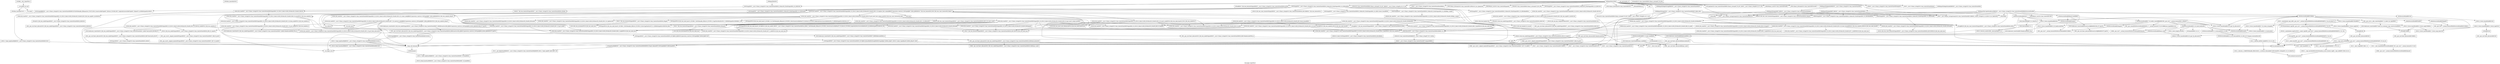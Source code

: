 digraph "Call graph: InputFile.ll" {
	label="Call graph: InputFile.ll";

	Node0x562ec3ff12f0 [shape=record,label="{__cxx_global_var_init}"];
	Node0x562ec3ff12f0 -> Node0x562ec4055f60;
	Node0x562ec3ff12f0 -> Node0x562ec402ab30;
	Node0x562ec4055f60 [shape=record,label="{_ZNSt8ios_base4InitC1Ev}"];
	Node0x562ec4022590 [shape=record,label="{_ZNSt8ios_base4InitD1Ev}"];
	Node0x562ec402ab30 [shape=record,label="{__cxa_atexit}"];
	Node0x562ec3ff2560 [shape=record,label="{_ZN9InputFileC2EPKc}"];
	Node0x562ec3ff2560 -> Node0x562ec3fa2110;
	Node0x562ec3ff2560 -> Node0x562ec3fa3240;
	Node0x562ec3ff2560 -> Node0x562ec3fa18b0;
	Node0x562ec3ff2560 -> Node0x562ec3fa1c60;
	Node0x562ec3ff2560 -> Node0x562ec3fb0fa0;
	Node0x562ec3ff2560 -> Node0x562ec3fb0ca0;
	Node0x562ec3ff2560 -> Node0x562ec3fa4560;
	Node0x562ec3ff2560 -> Node0x562ec3fa1840;
	Node0x562ec3ff2560 -> Node0x562ec3fa2f30;
	Node0x562ec3ff2560 -> Node0x562ec3fa2fa0;
	Node0x562ec3ff2560 -> Node0x562ec3fa1e70;
	Node0x562ec3ff2560 -> Node0x562ec407f8d0;
	Node0x562ec3ff2560 -> Node0x562ec3fab1b0;
	Node0x562ec3ff2560 -> Node0x562ec3fa1df0;
	Node0x562ec3ff2560 -> Node0x562ec3fa1640;
	Node0x562ec3ff2560 -> Node0x562ec407fb70;
	Node0x562ec3ff2560 -> Node0x562ec40346a0;
	Node0x562ec3ff2560 -> Node0x562ec3feedb0;
	Node0x562ec3ff2560 -> Node0x562ec3fb9de0;
	Node0x562ec3ff2560 -> Node0x562ec3fa3440;
	Node0x562ec3ff2560 -> Node0x562ec3fa3ec0;
	Node0x562ec3ff2560 -> Node0x562ec3fb0700;
	Node0x562ec3ff2560 -> Node0x562ec3fa3730;
	Node0x562ec3ff2560 -> Node0x562ec3f612d0;
	Node0x562ec3fa2110 [shape=record,label="{_ZNSt3mapINSt7__cxx1112basic_stringIcSt11char_traitsIcESaIcEEES5_St4lessIS5_ESaISt4pairIKS5_S5_EEEC2Ev}"];
	Node0x562ec3fa2110 -> Node0x562ec3fb48c0;
	Node0x562ec3fa3240 [shape=record,label="{_ZNSt14basic_ifstreamIcSt11char_traitsIcEEC1EPKcSt13_Ios_Openmode}"];
	Node0x562ec3fb48c0 [shape=record,label="{_ZNSt8_Rb_treeINSt7__cxx1112basic_stringIcSt11char_traitsIcESaIcEEESt4pairIKS5_S5_ESt10_Select1stIS8_ESt4lessIS5_ESaIS8_EEC2Ev}"];
	Node0x562ec3fb48c0 -> Node0x562ec4004da0;
	Node0x562ec3fb5960 [shape=record,label="{__gxx_personality_v0}"];
	Node0x562ec3fa18b0 [shape=record,label="{_ZNKSt9basic_iosIcSt11char_traitsIcEE4goodEv}"];
	Node0x562ec3fa1c60 [shape=record,label="{_ZStlsISt11char_traitsIcEERSt13basic_ostreamIcT_ES5_PKc}"];
	Node0x562ec3fa4560 [shape=record,label="{_ZNSolsEPFRSoS_E}"];
	Node0x562ec3fb7480 [shape=record,label="{_ZSt4endlIcSt11char_traitsIcEERSt13basic_ostreamIT_T0_ES6_}"];
	Node0x562ec3fa1840 [shape=record,label="{exit}"];
	Node0x562ec3fa2f30 [shape=record,label="{_ZNSt7__cxx1112basic_stringIcSt11char_traitsIcESaIcEEC1Ev}"];
	Node0x562ec3fa2fa0 [shape=record,label="{_ZSt7getlineIcSt11char_traitsIcESaIcEERSt13basic_istreamIT_T0_ES7_RNSt7__cxx1112basic_stringIS4_S5_T1_EE}"];
	Node0x562ec3fa1e70 [shape=record,label="{_ZNKSt9basic_iosIcSt11char_traitsIcEE3eofEv}"];
	Node0x562ec407f8d0 [shape=record,label="{_ZNSt7__cxx1119basic_istringstreamIcSt11char_traitsIcESaIcEEC1ERKNS_12basic_stringIcS2_S3_EESt13_Ios_Openmode}"];
	Node0x562ec3fa1df0 [shape=record,label="{_ZStrsIcSt11char_traitsIcESaIcEERSt13basic_istreamIT_T0_ES7_RNSt7__cxx1112basic_stringIS4_S5_T1_EE}"];
	Node0x562ec3fa1640 [shape=record,label="{_ZNKSt7__cxx1112basic_stringIcSt11char_traitsIcESaIcEE5emptyEv}"];
	Node0x562ec407fb70 [shape=record,label="{_ZNSt7__cxx1112basic_stringIcSt11char_traitsIcESaIcEEixEm}"];
	Node0x562ec3fb9de0 [shape=record,label="{_ZStneRKSt17_Rb_tree_iteratorISt4pairIKNSt7__cxx1112basic_stringIcSt11char_traitsIcESaIcEEES6_EESB_}"];
	Node0x562ec40346a0 [shape=record,label="{_ZNSt3mapINSt7__cxx1112basic_stringIcSt11char_traitsIcESaIcEEES5_St4lessIS5_ESaISt4pairIKS5_S5_EEE4findERS9_}"];
	Node0x562ec40346a0 -> Node0x562ec3fbc170;
	Node0x562ec3feedb0 [shape=record,label="{_ZNSt3mapINSt7__cxx1112basic_stringIcSt11char_traitsIcESaIcEEES5_St4lessIS5_ESaISt4pairIKS5_S5_EEE3endEv}"];
	Node0x562ec3feedb0 -> Node0x562ec3fbcc90;
	Node0x562ec3fbc170 [shape=record,label="{_ZNSt8_Rb_treeINSt7__cxx1112basic_stringIcSt11char_traitsIcESaIcEEESt4pairIKS5_S5_ESt10_Select1stIS8_ESt4lessIS5_ESaIS8_EE4findERS7_}"];
	Node0x562ec3fbc170 -> Node0x562ec3fe0cb0;
	Node0x562ec3fbc170 -> Node0x562ec4091340;
	Node0x562ec3fbc170 -> Node0x562ec40913c0;
	Node0x562ec3fbc170 -> Node0x562ec3fbcc90;
	Node0x562ec3fbc170 -> Node0x562ec3fbffb0;
	Node0x562ec3fbc170 -> Node0x562ec3fed3e0;
	Node0x562ec3fbc170 -> Node0x562ec3fc18e0;
	Node0x562ec3fbc170 -> Node0x562ec3fd6b50;
	Node0x562ec3fa3ec0 [shape=record,label="{_ZStlsIcSt11char_traitsIcESaIcEERSt13basic_ostreamIT_T0_ES7_RKNSt7__cxx1112basic_stringIS4_S5_T1_EE}"];
	Node0x562ec3fbcc90 [shape=record,label="{_ZNSt8_Rb_treeINSt7__cxx1112basic_stringIcSt11char_traitsIcESaIcEEESt4pairIKS5_S5_ESt10_Select1stIS8_ESt4lessIS5_ESaIS8_EE3endEv}"];
	Node0x562ec3fbcc90 -> Node0x562ec3fee640;
	Node0x562ec3f612d0 [shape=record,label="{_ZNSt3mapINSt7__cxx1112basic_stringIcSt11char_traitsIcESaIcEEES5_St4lessIS5_ESaISt4pairIKS5_S5_EEEixERS9_}"];
	Node0x562ec3f612d0 -> Node0x562ec3fbd670;
	Node0x562ec3f612d0 -> Node0x562ec3feedb0;
	Node0x562ec3f612d0 -> Node0x562ec3fbffb0;
	Node0x562ec3f612d0 -> Node0x562ec3fc0430;
	Node0x562ec3f612d0 -> Node0x562ec3fc11c0;
	Node0x562ec3f612d0 -> Node0x562ec3fc18e0;
	Node0x562ec3f612d0 -> Node0x562ec3fc1960;
	Node0x562ec3f612d0 -> Node0x562ec3fc1d60;
	Node0x562ec3f612d0 -> Node0x562ec3fb97b0;
	Node0x562ec3f612d0 -> Node0x562ec3fd6b50;
	Node0x562ec4018700 [shape=record,label="{_ZNKSt3mapINSt7__cxx1112basic_stringIcSt11char_traitsIcESaIcEEES5_St4lessIS5_ESaISt4pairIKS5_S5_EEE4findERS9_}"];
	Node0x562ec4018700 -> Node0x562ec40905e0;
	Node0x562ec3fa3730 [shape=record,label="{_ZNSt7__cxx1112basic_stringIcSt11char_traitsIcESaIcEEaSERKS4_}"];
	Node0x562ec3fc1960 [shape=record,label="{_ZNSt23_Rb_tree_const_iteratorISt4pairIKNSt7__cxx1112basic_stringIcSt11char_traitsIcESaIcEEES6_EEC2ERKSt17_Rb_tree_iteratorIS8_E}"];
	Node0x562ec3fa3440 [shape=record,label="{_ZNSt7__cxx1112basic_stringIcSt11char_traitsIcESaIcEED1Ev}"];
	Node0x562ec3fb0700 [shape=record,label="{_ZNSt7__cxx1119basic_istringstreamIcSt11char_traitsIcESaIcEED1Ev}"];
	Node0x562ec3fab1b0 [shape=record,label="{_ZNSt14basic_ifstreamIcSt11char_traitsIcEE5closeEv}"];
	Node0x562ec3fb0ca0 [shape=record,label="{_ZNSt14basic_ifstreamIcSt11char_traitsIcEED1Ev}"];
	Node0x562ec3fb0fa0 [shape=record,label="{_ZNSt3mapINSt7__cxx1112basic_stringIcSt11char_traitsIcESaIcEEES5_St4lessIS5_ESaISt4pairIKS5_S5_EEED2Ev}"];
	Node0x562ec3fb0fa0 -> Node0x562ec3fc5740;
	Node0x562ec3fdc9b0 [shape=record,label="{_ZN9InputFileD2Ev}"];
	Node0x562ec3fdc9b0 -> Node0x562ec3fb0fa0;
	Node0x562ec3fc5740 [shape=record,label="{_ZNSt8_Rb_treeINSt7__cxx1112basic_stringIcSt11char_traitsIcESaIcEEESt4pairIKS5_S5_ESt10_Select1stIS8_ESt4lessIS5_ESaIS8_EED2Ev}"];
	Node0x562ec3fc5740 -> Node0x562ec3fe0cb0;
	Node0x562ec3fc5740 -> Node0x562ec3fe3220;
	Node0x562ec3fc5740 -> Node0x562ec3fe4460;
	Node0x562ec3fc5740 -> Node0x562ec3fd8df0;
	Node0x562ec3fc68d0 [shape=record,label="{_ZNK9InputFile6getIntERKNSt7__cxx1112basic_stringIcSt11char_traitsIcESaIcEEEi}"];
	Node0x562ec3fc68d0 -> Node0x562ec40120a0;
	Node0x562ec40120a0 [shape=record,label="{_ZNK9InputFile3getIiEET_RKNSt7__cxx1112basic_stringIcSt11char_traitsIcESaIcEEERKS1_}"];
	Node0x562ec40120a0 -> Node0x562ec4018700;
	Node0x562ec40120a0 -> Node0x562ec40158b0;
	Node0x562ec40120a0 -> Node0x562ec3fc8800;
	Node0x562ec40120a0 -> Node0x562ec3fb7a70;
	Node0x562ec40120a0 -> Node0x562ec407f8d0;
	Node0x562ec40120a0 -> Node0x562ec3fc8c40;
	Node0x562ec40120a0 -> Node0x562ec3fb0700;
	Node0x562ec3fc9810 [shape=record,label="{_ZNK9InputFile9getDoubleERKNSt7__cxx1112basic_stringIcSt11char_traitsIcESaIcEEEd}"];
	Node0x562ec3fc9810 -> Node0x562ec3fc9f60;
	Node0x562ec3fc9f60 [shape=record,label="{_ZNK9InputFile3getIdEET_RKNSt7__cxx1112basic_stringIcSt11char_traitsIcESaIcEEERKS1_}"];
	Node0x562ec3fc9f60 -> Node0x562ec4018700;
	Node0x562ec3fc9f60 -> Node0x562ec40158b0;
	Node0x562ec3fc9f60 -> Node0x562ec3fc8800;
	Node0x562ec3fc9f60 -> Node0x562ec3fb7a70;
	Node0x562ec3fc9f60 -> Node0x562ec407f8d0;
	Node0x562ec3fc9f60 -> Node0x562ec3fcb990;
	Node0x562ec3fc9f60 -> Node0x562ec3fb0700;
	Node0x562ec3fcc210 [shape=record,label="{_ZNK9InputFile9getStringERKNSt7__cxx1112basic_stringIcSt11char_traitsIcESaIcEEES7_}"];
	Node0x562ec3fcc210 -> Node0x562ec3fccfc0;
	Node0x562ec3fccfc0 [shape=record,label="{_ZNK9InputFile3getINSt7__cxx1112basic_stringIcSt11char_traitsIcESaIcEEEEET_RKS6_RKS7_}"];
	Node0x562ec3fccfc0 -> Node0x562ec4018700;
	Node0x562ec3fccfc0 -> Node0x562ec40158b0;
	Node0x562ec3fccfc0 -> Node0x562ec3fc8800;
	Node0x562ec3fccfc0 -> Node0x562ec3fceeb0;
	Node0x562ec3fccfc0 -> Node0x562ec3fb7a70;
	Node0x562ec3fccfc0 -> Node0x562ec407f8d0;
	Node0x562ec3fccfc0 -> Node0x562ec3fa2f30;
	Node0x562ec3fccfc0 -> Node0x562ec3fa1df0;
	Node0x562ec3fccfc0 -> Node0x562ec3fa3440;
	Node0x562ec3fccfc0 -> Node0x562ec3fb0700;
	Node0x562ec408f5c0 [shape=record,label="{_ZNK9InputFile13getDoubleListERKNSt7__cxx1112basic_stringIcSt11char_traitsIcESaIcEEERKSt6vectorIdSaIdEE}"];
	Node0x562ec408f5c0 -> Node0x562ec4018700;
	Node0x562ec408f5c0 -> Node0x562ec40158b0;
	Node0x562ec408f5c0 -> Node0x562ec3fc8800;
	Node0x562ec408f5c0 -> Node0x562ec408f640;
	Node0x562ec408f5c0 -> Node0x562ec3fb7a70;
	Node0x562ec408f5c0 -> Node0x562ec407f8d0;
	Node0x562ec408f5c0 -> Node0x562ec408f6c0;
	Node0x562ec408f5c0 -> Node0x562ec3fcb990;
	Node0x562ec408f5c0 -> Node0x562ec3fcfe50;
	Node0x562ec408f5c0 -> Node0x562ec40904e0;
	Node0x562ec408f5c0 -> Node0x562ec4090560;
	Node0x562ec408f5c0 -> Node0x562ec3fb0700;
	Node0x562ec40913c0 [shape=record,label="{_ZNSt8_Rb_treeINSt7__cxx1112basic_stringIcSt11char_traitsIcESaIcEEESt4pairIKS5_S5_ESt10_Select1stIS8_ESt4lessIS5_ESaIS8_EE14_M_lower_boundEPSt13_Rb_tree_nodeIS8_EPSt18_Rb_tree_node_baseRS7_}"];
	Node0x562ec40913c0 -> Node0x562ec3ff2460;
	Node0x562ec40913c0 -> Node0x562ec3fc18e0;
	Node0x562ec40913c0 -> Node0x562ec3fe71e0;
	Node0x562ec40913c0 -> Node0x562ec3fe4950;
	Node0x562ec40913c0 -> Node0x562ec3fee640;
	Node0x562ec4091340 [shape=record,label="{_ZNSt8_Rb_treeINSt7__cxx1112basic_stringIcSt11char_traitsIcESaIcEEESt4pairIKS5_S5_ESt10_Select1stIS8_ESt4lessIS5_ESaIS8_EE6_M_endEv}"];
	Node0x562ec3fbffb0 [shape=record,label="{_ZSteqRKSt17_Rb_tree_iteratorISt4pairIKNSt7__cxx1112basic_stringIcSt11char_traitsIcESaIcEEES6_EESB_}"];
	Node0x562ec3fc8800 [shape=record,label="{_ZSteqRKSt23_Rb_tree_const_iteratorISt4pairIKNSt7__cxx1112basic_stringIcSt11char_traitsIcESaIcEEES6_EESB_}"];
	Node0x562ec40905e0 [shape=record,label="{_ZNKSt8_Rb_treeINSt7__cxx1112basic_stringIcSt11char_traitsIcESaIcEEESt4pairIKS5_S5_ESt10_Select1stIS8_ESt4lessIS5_ESaIS8_EE4findERS7_}"];
	Node0x562ec40905e0 -> Node0x562ec4092c60;
	Node0x562ec40905e0 -> Node0x562ec4092d10;
	Node0x562ec40905e0 -> Node0x562ec4092d90;
	Node0x562ec40905e0 -> Node0x562ec4090660;
	Node0x562ec40905e0 -> Node0x562ec3fc8800;
	Node0x562ec40905e0 -> Node0x562ec3fed3e0;
	Node0x562ec40905e0 -> Node0x562ec3fc18e0;
	Node0x562ec40905e0 -> Node0x562ec3fd6b50;
	Node0x562ec40158b0 [shape=record,label="{_ZNKSt3mapINSt7__cxx1112basic_stringIcSt11char_traitsIcESaIcEEES5_St4lessIS5_ESaISt4pairIKS5_S5_EEE3endEv}"];
	Node0x562ec40158b0 -> Node0x562ec4090660;
	Node0x562ec408f640 [shape=record,label="{_ZNSt6vectorIdSaIdEEC2ERKS1_}"];
	Node0x562ec408f640 -> Node0x562ec4090710;
	Node0x562ec408f640 -> Node0x562ec40907c0;
	Node0x562ec408f640 -> Node0x562ec4090840;
	Node0x562ec408f640 -> Node0x562ec40908c0;
	Node0x562ec408f640 -> Node0x562ec4090940;
	Node0x562ec408f640 -> Node0x562ec3fd01d0;
	Node0x562ec408f640 -> Node0x562ec3fd0b60;
	Node0x562ec408f640 -> Node0x562ec3fd1c80;
	Node0x562ec408f640 -> Node0x562ec3fd2b40;
	Node0x562ec408f640 -> Node0x562ec3fd3bf0;
	Node0x562ec4090660 [shape=record,label="{_ZNKSt8_Rb_treeINSt7__cxx1112basic_stringIcSt11char_traitsIcESaIcEEESt4pairIKS5_S5_ESt10_Select1stIS8_ESt4lessIS5_ESaIS8_EE3endEv}"];
	Node0x562ec4090660 -> Node0x562ec40931a0;
	Node0x562ec3fb7a70 [shape=record,label="{_ZNKSt23_Rb_tree_const_iteratorISt4pairIKNSt7__cxx1112basic_stringIcSt11char_traitsIcESaIcEEES6_EEptEv}"];
	Node0x562ec3fb7a70 -> Node0x562ec3fd4270;
	Node0x562ec408f6c0 [shape=record,label="{_ZNSt6vectorIdSaIdEEC2Ev}"];
	Node0x562ec408f6c0 -> Node0x562ec3fd49c0;
	Node0x562ec3fcb990 [shape=record,label="{_ZNSirsERd}"];
	Node0x562ec3fcfe50 [shape=record,label="{_ZNKSt9basic_iosIcSt11char_traitsIcEEcvbEv}"];
	Node0x562ec40904e0 [shape=record,label="{_ZNSt6vectorIdSaIdEE9push_backERKd}"];
	Node0x562ec40904e0 -> Node0x562ec3fd9180;
	Node0x562ec40904e0 -> Node0x562ec3fd7420;
	Node0x562ec40904e0 -> Node0x562ec3fd7d20;
	Node0x562ec4090560 [shape=record,label="{_ZNSt6vectorIdSaIdEED2Ev}"];
	Node0x562ec4090560 -> Node0x562ec3fd1c80;
	Node0x562ec4090560 -> Node0x562ec3fd8640;
	Node0x562ec4090560 -> Node0x562ec3fd3bf0;
	Node0x562ec4090560 -> Node0x562ec3fd8df0;
	Node0x562ec4004da0 [shape=record,label="{_ZNSt8_Rb_treeINSt7__cxx1112basic_stringIcSt11char_traitsIcESaIcEEESt4pairIKS5_S5_ESt10_Select1stIS8_ESt4lessIS5_ESaIS8_EE13_Rb_tree_implISC_Lb1EEC2Ev}"];
	Node0x562ec4004da0 -> Node0x562ec3fda880;
	Node0x562ec4004da0 -> Node0x562ec3fdb770;
	Node0x562ec4004da0 -> Node0x562ec3fdd6f0;
	Node0x562ec3fda880 [shape=record,label="{_ZNSaISt13_Rb_tree_nodeISt4pairIKNSt7__cxx1112basic_stringIcSt11char_traitsIcESaIcEEES6_EEEC2Ev}"];
	Node0x562ec3fda880 -> Node0x562ec3fdd130;
	Node0x562ec3fdb770 [shape=record,label="{_ZNSt20_Rb_tree_key_compareISt4lessINSt7__cxx1112basic_stringIcSt11char_traitsIcESaIcEEEEEC2Ev}"];
	Node0x562ec3fdd6f0 [shape=record,label="{_ZNSt15_Rb_tree_headerC2Ev}"];
	Node0x562ec3fdd6f0 -> Node0x562ec3fde670;
	Node0x562ec3fdd6f0 -> Node0x562ec3fd8df0;
	Node0x562ec3fdd130 [shape=record,label="{_ZN9__gnu_cxx13new_allocatorISt13_Rb_tree_nodeISt4pairIKNSt7__cxx1112basic_stringIcSt11char_traitsIcESaIcEEES8_EEEC2Ev}"];
	Node0x562ec3fde670 [shape=record,label="{_ZNSt15_Rb_tree_header8_M_resetEv}"];
	Node0x562ec3fd8df0 [shape=record,label="{__clang_call_terminate}"];
	Node0x562ec3fd8df0 -> Node0x562ec3fdf720;
	Node0x562ec3fd8df0 -> Node0x562ec3fdffc0;
	Node0x562ec3fdf720 [shape=record,label="{__cxa_begin_catch}"];
	Node0x562ec3fdffc0 [shape=record,label="{_ZSt9terminatev}"];
	Node0x562ec3fe0cb0 [shape=record,label="{_ZNSt8_Rb_treeINSt7__cxx1112basic_stringIcSt11char_traitsIcESaIcEEESt4pairIKS5_S5_ESt10_Select1stIS8_ESt4lessIS5_ESaIS8_EE8_M_beginEv}"];
	Node0x562ec3fe3220 [shape=record,label="{_ZNSt8_Rb_treeINSt7__cxx1112basic_stringIcSt11char_traitsIcESaIcEEESt4pairIKS5_S5_ESt10_Select1stIS8_ESt4lessIS5_ESaIS8_EE8_M_eraseEPSt13_Rb_tree_nodeIS8_E}"];
	Node0x562ec3fe3220 -> Node0x562ec3fe4950;
	Node0x562ec3fe3220 -> Node0x562ec3fe3220;
	Node0x562ec3fe3220 -> Node0x562ec3fe71e0;
	Node0x562ec3fe3220 -> Node0x562ec3fe76f0;
	Node0x562ec3fe4460 [shape=record,label="{_ZNSt8_Rb_treeINSt7__cxx1112basic_stringIcSt11char_traitsIcESaIcEEESt4pairIKS5_S5_ESt10_Select1stIS8_ESt4lessIS5_ESaIS8_EE13_Rb_tree_implISC_Lb1EED2Ev}"];
	Node0x562ec3fe4460 -> Node0x562ec3fe8b20;
	Node0x562ec3fe4950 [shape=record,label="{_ZNSt8_Rb_treeINSt7__cxx1112basic_stringIcSt11char_traitsIcESaIcEEESt4pairIKS5_S5_ESt10_Select1stIS8_ESt4lessIS5_ESaIS8_EE8_S_rightEPSt18_Rb_tree_node_base}"];
	Node0x562ec3fe71e0 [shape=record,label="{_ZNSt8_Rb_treeINSt7__cxx1112basic_stringIcSt11char_traitsIcESaIcEEESt4pairIKS5_S5_ESt10_Select1stIS8_ESt4lessIS5_ESaIS8_EE7_S_leftEPSt18_Rb_tree_node_base}"];
	Node0x562ec3fe76f0 [shape=record,label="{_ZNSt8_Rb_treeINSt7__cxx1112basic_stringIcSt11char_traitsIcESaIcEEESt4pairIKS5_S5_ESt10_Select1stIS8_ESt4lessIS5_ESaIS8_EE12_M_drop_nodeEPSt13_Rb_tree_nodeIS8_E}"];
	Node0x562ec3fe76f0 -> Node0x562ec3fe95c0;
	Node0x562ec3fe76f0 -> Node0x562ec3ff7700;
	Node0x562ec3fe95c0 [shape=record,label="{_ZNSt8_Rb_treeINSt7__cxx1112basic_stringIcSt11char_traitsIcESaIcEEESt4pairIKS5_S5_ESt10_Select1stIS8_ESt4lessIS5_ESaIS8_EE15_M_destroy_nodeEPSt13_Rb_tree_nodeIS8_E}"];
	Node0x562ec3fe95c0 -> Node0x562ec3fec4c0;
	Node0x562ec3fe95c0 -> Node0x562ec3fecbe0;
	Node0x562ec3fe95c0 -> Node0x562ec3fed550;
	Node0x562ec3fe95c0 -> Node0x562ec3fd8df0;
	Node0x562ec3fed550 [shape=record,label="{_ZNSt16allocator_traitsISaISt13_Rb_tree_nodeISt4pairIKNSt7__cxx1112basic_stringIcSt11char_traitsIcESaIcEEES7_EEEE7destroyIS9_EEvRSB_PT_}"];
	Node0x562ec3fed550 -> Node0x562ec4090be0;
	Node0x562ec3ff7700 [shape=record,label="{_ZNSt8_Rb_treeINSt7__cxx1112basic_stringIcSt11char_traitsIcESaIcEEESt4pairIKS5_S5_ESt10_Select1stIS8_ESt4lessIS5_ESaIS8_EE11_M_put_nodeEPSt13_Rb_tree_nodeIS8_E}"];
	Node0x562ec3ff7700 -> Node0x562ec3fec4c0;
	Node0x562ec3ff7700 -> Node0x562ec4090ab0;
	Node0x562ec3ff7700 -> Node0x562ec3fd8df0;
	Node0x562ec4090ab0 [shape=record,label="{_ZNSt16allocator_traitsISaISt13_Rb_tree_nodeISt4pairIKNSt7__cxx1112basic_stringIcSt11char_traitsIcESaIcEEES7_EEEE10deallocateERSB_PSA_m}"];
	Node0x562ec4090ab0 -> Node0x562ec4090e70;
	Node0x562ec3fec4c0 [shape=record,label="{_ZNSt8_Rb_treeINSt7__cxx1112basic_stringIcSt11char_traitsIcESaIcEEESt4pairIKS5_S5_ESt10_Select1stIS8_ESt4lessIS5_ESaIS8_EE21_M_get_Node_allocatorEv}"];
	Node0x562ec4090be0 [shape=record,label="{_ZN9__gnu_cxx13new_allocatorISt13_Rb_tree_nodeISt4pairIKNSt7__cxx1112basic_stringIcSt11char_traitsIcESaIcEEES8_EEE7destroyISA_EEvPT_}"];
	Node0x562ec4090be0 -> Node0x562ec4090d10;
	Node0x562ec3fecbe0 [shape=record,label="{_ZNSt13_Rb_tree_nodeISt4pairIKNSt7__cxx1112basic_stringIcSt11char_traitsIcESaIcEEES6_EE9_M_valptrEv}"];
	Node0x562ec3fecbe0 -> Node0x562ec4090c60;
	Node0x562ec4090d10 [shape=record,label="{_ZNSt4pairIKNSt7__cxx1112basic_stringIcSt11char_traitsIcESaIcEEES5_ED2Ev}"];
	Node0x562ec4090d10 -> Node0x562ec3fa3440;
	Node0x562ec4090c60 [shape=record,label="{_ZN9__gnu_cxx16__aligned_membufISt4pairIKNSt7__cxx1112basic_stringIcSt11char_traitsIcESaIcEEES7_EE6_M_ptrEv}"];
	Node0x562ec4090c60 -> Node0x562ec4090df0;
	Node0x562ec4090df0 [shape=record,label="{_ZN9__gnu_cxx16__aligned_membufISt4pairIKNSt7__cxx1112basic_stringIcSt11char_traitsIcESaIcEEES7_EE7_M_addrEv}"];
	Node0x562ec4090f20 [shape=record,label="{_ZdlPv}"];
	Node0x562ec4090e70 [shape=record,label="{_ZN9__gnu_cxx13new_allocatorISt13_Rb_tree_nodeISt4pairIKNSt7__cxx1112basic_stringIcSt11char_traitsIcESaIcEEES8_EEE10deallocateEPSB_m}"];
	Node0x562ec4090e70 -> Node0x562ec4090f20;
	Node0x562ec3fe8b20 [shape=record,label="{_ZNSaISt13_Rb_tree_nodeISt4pairIKNSt7__cxx1112basic_stringIcSt11char_traitsIcESaIcEEES6_EEED2Ev}"];
	Node0x562ec3fe8b20 -> Node0x562ec4091000;
	Node0x562ec4091000 [shape=record,label="{_ZN9__gnu_cxx13new_allocatorISt13_Rb_tree_nodeISt4pairIKNSt7__cxx1112basic_stringIcSt11char_traitsIcESaIcEEES8_EEED2Ev}"];
	Node0x562ec3fd49c0 [shape=record,label="{_ZNSt12_Vector_baseIdSaIdEEC2Ev}"];
	Node0x562ec3fd49c0 -> Node0x562ec40910b0;
	Node0x562ec40910b0 [shape=record,label="{_ZNSt12_Vector_baseIdSaIdEE12_Vector_implC2Ev}"];
	Node0x562ec40910b0 -> Node0x562ec4091160;
	Node0x562ec40910b0 -> Node0x562ec4091210;
	Node0x562ec4091160 [shape=record,label="{_ZNSaIdEC2Ev}"];
	Node0x562ec4091160 -> Node0x562ec4091290;
	Node0x562ec4091210 [shape=record,label="{_ZNSt12_Vector_baseIdSaIdEE17_Vector_impl_dataC2Ev}"];
	Node0x562ec4093530 [shape=record,label="{_ZSt18uninitialized_copyIN9__gnu_cxx17__normal_iteratorIPKdSt6vectorIdSaIdEEEEPdET0_T_SA_S9_}"];
	Node0x562ec4093530 -> Node0x562ec3fd6b50;
	Node0x562ec4093530 -> Node0x562ec4013180;
	Node0x562ec4091290 [shape=record,label="{_ZN9__gnu_cxx13new_allocatorIdEC2Ev}"];
	Node0x562ec4093120 [shape=record,label="{_ZNSt8_Rb_treeINSt7__cxx1112basic_stringIcSt11char_traitsIcESaIcEEESt4pairIKS5_S5_ESt10_Select1stIS8_ESt4lessIS5_ESaIS8_EE8_S_rightEPKSt18_Rb_tree_node_base}"];
	Node0x562ec40930a0 [shape=record,label="{_ZNSt8_Rb_treeINSt7__cxx1112basic_stringIcSt11char_traitsIcESaIcEEESt4pairIKS5_S5_ESt10_Select1stIS8_ESt4lessIS5_ESaIS8_EE7_S_leftEPKSt18_Rb_tree_node_base}"];
	Node0x562ec40931a0 [shape=record,label="{_ZNSt23_Rb_tree_const_iteratorISt4pairIKNSt7__cxx1112basic_stringIcSt11char_traitsIcESaIcEEES6_EEC2EPKSt18_Rb_tree_node_base}"];
	Node0x562ec4090710 [shape=record,label="{_ZNKSt6vectorIdSaIdEE4sizeEv}"];
	Node0x562ec4090840 [shape=record,label="{_ZN9__gnu_cxx14__alloc_traitsISaIdEdE17_S_select_on_copyERKS1_}"];
	Node0x562ec4090840 -> Node0x562ec4093220;
	Node0x562ec40907c0 [shape=record,label="{_ZNKSt12_Vector_baseIdSaIdEE19_M_get_Tp_allocatorEv}"];
	Node0x562ec40908c0 [shape=record,label="{_ZNSt12_Vector_baseIdSaIdEEC2EmRKS0_}"];
	Node0x562ec40908c0 -> Node0x562ec40932d0;
	Node0x562ec40908c0 -> Node0x562ec4093380;
	Node0x562ec40908c0 -> Node0x562ec4093400;
	Node0x562ec3fc18e0 [shape=record,label="{_ZNKSt4lessINSt7__cxx1112basic_stringIcSt11char_traitsIcESaIcEEEEclERKS5_S8_}"];
	Node0x562ec3fc18e0 -> Node0x562ec3ff0df0;
	Node0x562ec3fed3e0 [shape=record,label="{_ZNSt8_Rb_treeINSt7__cxx1112basic_stringIcSt11char_traitsIcESaIcEEESt4pairIKS5_S5_ESt10_Select1stIS8_ESt4lessIS5_ESaIS8_EE6_S_keyEPKSt18_Rb_tree_node_base}"];
	Node0x562ec3fed3e0 -> Node0x562ec3ff2460;
	Node0x562ec3fd6b50 [shape=record,label="{llvm.memcpy.p0.p0.i64}"];
	Node0x562ec3ff2460 [shape=record,label="{_ZNSt8_Rb_treeINSt7__cxx1112basic_stringIcSt11char_traitsIcESaIcEEESt4pairIKS5_S5_ESt10_Select1stIS8_ESt4lessIS5_ESaIS8_EE6_S_keyEPKSt13_Rb_tree_nodeIS8_E}"];
	Node0x562ec3ff2460 -> Node0x562ec3fd4270;
	Node0x562ec3ff2460 -> Node0x562ec3ff2940;
	Node0x562ec3fee640 [shape=record,label="{_ZNSt17_Rb_tree_iteratorISt4pairIKNSt7__cxx1112basic_stringIcSt11char_traitsIcESaIcEEES6_EEC2EPSt18_Rb_tree_node_base}"];
	Node0x562ec3ff2940 [shape=record,label="{_ZNKSt10_Select1stISt4pairIKNSt7__cxx1112basic_stringIcSt11char_traitsIcESaIcEEES6_EEclERKS8_}"];
	Node0x562ec3fd4270 [shape=record,label="{_ZNKSt13_Rb_tree_nodeISt4pairIKNSt7__cxx1112basic_stringIcSt11char_traitsIcESaIcEEES6_EE9_M_valptrEv}"];
	Node0x562ec3fd4270 -> Node0x562ec3ff3b30;
	Node0x562ec3ff3b30 [shape=record,label="{_ZNK9__gnu_cxx16__aligned_membufISt4pairIKNSt7__cxx1112basic_stringIcSt11char_traitsIcESaIcEEES7_EE6_M_ptrEv}"];
	Node0x562ec3ff3b30 -> Node0x562ec3ff2b70;
	Node0x562ec3ff2b70 [shape=record,label="{_ZNK9__gnu_cxx16__aligned_membufISt4pairIKNSt7__cxx1112basic_stringIcSt11char_traitsIcESaIcEEES7_EE7_M_addrEv}"];
	Node0x562ec3ff0df0 [shape=record,label="{_ZStltIcSt11char_traitsIcESaIcEEbRKNSt7__cxx1112basic_stringIT_T0_T1_EESA_}"];
	Node0x562ec3ff0df0 -> Node0x562ec3ff7010;
	Node0x562ec3ff0df0 -> Node0x562ec3fd8df0;
	Node0x562ec3ff7010 [shape=record,label="{_ZNKSt7__cxx1112basic_stringIcSt11char_traitsIcESaIcEE7compareERKS4_}"];
	Node0x562ec3fbd670 [shape=record,label="{_ZNSt3mapINSt7__cxx1112basic_stringIcSt11char_traitsIcESaIcEEES5_St4lessIS5_ESaISt4pairIKS5_S5_EEE11lower_boundERS9_}"];
	Node0x562ec3fbd670 -> Node0x562ec3ff4160;
	Node0x562ec3fc0430 [shape=record,label="{_ZNKSt3mapINSt7__cxx1112basic_stringIcSt11char_traitsIcESaIcEEES5_St4lessIS5_ESaISt4pairIKS5_S5_EEE8key_compEv}"];
	Node0x562ec3fc0430 -> Node0x562ec3ff6710;
	Node0x562ec3fc11c0 [shape=record,label="{_ZNKSt17_Rb_tree_iteratorISt4pairIKNSt7__cxx1112basic_stringIcSt11char_traitsIcESaIcEEES6_EEdeEv}"];
	Node0x562ec3fc11c0 -> Node0x562ec3fecbe0;
	Node0x562ec3ff6710 [shape=record,label="{_ZNKSt8_Rb_treeINSt7__cxx1112basic_stringIcSt11char_traitsIcESaIcEEESt4pairIKS5_S5_ESt10_Select1stIS8_ESt4lessIS5_ESaIS8_EE8key_compEv}"];
	Node0x562ec3fb97b0 [shape=record,label="{_ZNSt8_Rb_treeINSt7__cxx1112basic_stringIcSt11char_traitsIcESaIcEEESt4pairIKS5_S5_ESt10_Select1stIS8_ESt4lessIS5_ESaIS8_EE22_M_emplace_hint_uniqueIJRKSt21piecewise_construct_tSt5tupleIJRS7_EESJ_IJEEEEESt17_Rb_tree_iteratorIS8_ESt23_Rb_tree_const_iteratorIS8_EDpOT_}"];
	Node0x562ec3fb97b0 -> Node0x562ec3ff9500;
	Node0x562ec3fb97b0 -> Node0x562ec3fd6b50;
	Node0x562ec3fb97b0 -> Node0x562ec3ff2460;
	Node0x562ec3fb97b0 -> Node0x562ec3ffab70;
	Node0x562ec3fb97b0 -> Node0x562ec3ffb880;
	Node0x562ec3fb97b0 -> Node0x562ec3fdf720;
	Node0x562ec3fb97b0 -> Node0x562ec3fe76f0;
	Node0x562ec3fb97b0 -> Node0x562ec40915c0;
	Node0x562ec3fb97b0 -> Node0x562ec3fd8df0;
	Node0x562ec3fb97b0 -> Node0x562ec3fee640;
	Node0x562ec3fb97b0 -> Node0x562ec40918d0;
	Node0x562ec3fb97b0 -> Node0x562ec4091950;
	Node0x562ec3fc1d60 [shape=record,label="{_ZNSt5tupleIJRKNSt7__cxx1112basic_stringIcSt11char_traitsIcESaIcEEEEEC2IvTnNSt9enable_ifIXaaaaclsr4_TCCIT_EE19_ConstructibleTupleIS7_EEclsr4_TCCISB_EE27_ImplicitlyConvertibleTupleIS7_EEgesZT_Li1EEbE4typeELb1EEES7_}"];
	Node0x562ec3fc1d60 -> Node0x562ec40919d0;
	Node0x562ec3ff4160 [shape=record,label="{_ZNSt8_Rb_treeINSt7__cxx1112basic_stringIcSt11char_traitsIcESaIcEEESt4pairIKS5_S5_ESt10_Select1stIS8_ESt4lessIS5_ESaIS8_EE11lower_boundERS7_}"];
	Node0x562ec3ff4160 -> Node0x562ec3fe0cb0;
	Node0x562ec3ff4160 -> Node0x562ec4091340;
	Node0x562ec3ff4160 -> Node0x562ec40913c0;
	Node0x562ec3ff9500 [shape=record,label="{_ZNSt8_Rb_treeINSt7__cxx1112basic_stringIcSt11char_traitsIcESaIcEEESt4pairIKS5_S5_ESt10_Select1stIS8_ESt4lessIS5_ESaIS8_EE14_M_create_nodeIJRKSt21piecewise_construct_tSt5tupleIJRS7_EESJ_IJEEEEEPSt13_Rb_tree_nodeIS8_EDpOT_}"];
	Node0x562ec3ff9500 -> Node0x562ec4091a80;
	Node0x562ec3ff9500 -> Node0x562ec4091b00;
	Node0x562ec3ffab70 [shape=record,label="{_ZNSt8_Rb_treeINSt7__cxx1112basic_stringIcSt11char_traitsIcESaIcEEESt4pairIKS5_S5_ESt10_Select1stIS8_ESt4lessIS5_ESaIS8_EE29_M_get_insert_hint_unique_posESt23_Rb_tree_const_iteratorIS8_ERS7_}"];
	Node0x562ec3ffab70 -> Node0x562ec4091b80;
	Node0x562ec3ffab70 -> Node0x562ec4091340;
	Node0x562ec3ffab70 -> Node0x562ec4091c00;
	Node0x562ec3ffab70 -> Node0x562ec4091d30;
	Node0x562ec3ffab70 -> Node0x562ec3fed3e0;
	Node0x562ec3ffab70 -> Node0x562ec3fc18e0;
	Node0x562ec3ffab70 -> Node0x562ec3ffd360;
	Node0x562ec3ffab70 -> Node0x562ec4091db0;
	Node0x562ec3ffab70 -> Node0x562ec4091e30;
	Node0x562ec3ffab70 -> Node0x562ec40921c0;
	Node0x562ec3ffab70 -> Node0x562ec3fe4950;
	Node0x562ec3ffab70 -> Node0x562ec3fd6b50;
	Node0x562ec3ffab70 -> Node0x562ec4092140;
	Node0x562ec3ffab70 -> Node0x562ec3ffbf10;
	Node0x562ec3ffab70 -> Node0x562ec4092240;
	Node0x562ec4091c00 [shape=record,label="{_ZNKSt8_Rb_treeINSt7__cxx1112basic_stringIcSt11char_traitsIcESaIcEEESt4pairIKS5_S5_ESt10_Select1stIS8_ESt4lessIS5_ESaIS8_EE4sizeEv}"];
	Node0x562ec4091db0 [shape=record,label="{_ZNSt4pairIPSt18_Rb_tree_node_baseS1_EC2IRS1_TnNSt9enable_ifIXclsr5_PCCPE13_CopyMovePairILb1ES1_T_EEEbE4typeELb1EEERKS1_OS6_}"];
	Node0x562ec3ffb880 [shape=record,label="{_ZNSt8_Rb_treeINSt7__cxx1112basic_stringIcSt11char_traitsIcESaIcEEESt4pairIKS5_S5_ESt10_Select1stIS8_ESt4lessIS5_ESaIS8_EE14_M_insert_nodeEPSt18_Rb_tree_node_baseSG_PSt13_Rb_tree_nodeIS8_E}"];
	Node0x562ec3ffb880 -> Node0x562ec4091340;
	Node0x562ec3ffb880 -> Node0x562ec3ff2460;
	Node0x562ec3ffb880 -> Node0x562ec3fed3e0;
	Node0x562ec3ffb880 -> Node0x562ec3fc18e0;
	Node0x562ec3ffb880 -> Node0x562ec3ffddc0;
	Node0x562ec3ffb880 -> Node0x562ec3fee640;
	Node0x562ec3ffd360 [shape=record,label="{_ZNSt4pairIPSt18_Rb_tree_node_baseS1_EC2IRS1_TnNSt9enable_ifIXclsr5_PCCPE13_MoveCopyPairILb1ET_S1_EEEbE4typeELb1EEEOS6_RKS1_}"];
	Node0x562ec40915c0 [shape=record,label="{__cxa_rethrow}"];
	Node0x562ec40918d0 [shape=record,label="{__cxa_end_catch}"];
	Node0x562ec4091950 [shape=record,label="{llvm.trap}"];
	Node0x562ec4091a80 [shape=record,label="{_ZNSt8_Rb_treeINSt7__cxx1112basic_stringIcSt11char_traitsIcESaIcEEESt4pairIKS5_S5_ESt10_Select1stIS8_ESt4lessIS5_ESaIS8_EE11_M_get_nodeEv}"];
	Node0x562ec4091a80 -> Node0x562ec3fec4c0;
	Node0x562ec4091a80 -> Node0x562ec406e250;
	Node0x562ec4091b00 [shape=record,label="{_ZNSt8_Rb_treeINSt7__cxx1112basic_stringIcSt11char_traitsIcESaIcEEESt4pairIKS5_S5_ESt10_Select1stIS8_ESt4lessIS5_ESaIS8_EE17_M_construct_nodeIJRKSt21piecewise_construct_tSt5tupleIJRS7_EESJ_IJEEEEEvPSt13_Rb_tree_nodeIS8_EDpOT_}"];
	Node0x562ec4091b00 -> Node0x562ec3fec4c0;
	Node0x562ec4091b00 -> Node0x562ec3fecbe0;
	Node0x562ec4091b00 -> Node0x562ec4004110;
	Node0x562ec4091b00 -> Node0x562ec3fdf720;
	Node0x562ec4091b00 -> Node0x562ec3ff7700;
	Node0x562ec4091b00 -> Node0x562ec40915c0;
	Node0x562ec4091b00 -> Node0x562ec40918d0;
	Node0x562ec4091b00 -> Node0x562ec3fd8df0;
	Node0x562ec406e250 [shape=record,label="{_ZNSt16allocator_traitsISaISt13_Rb_tree_nodeISt4pairIKNSt7__cxx1112basic_stringIcSt11char_traitsIcESaIcEEES7_EEEE8allocateERSB_m}"];
	Node0x562ec406e250 -> Node0x562ec4006260;
	Node0x562ec4006260 [shape=record,label="{_ZN9__gnu_cxx13new_allocatorISt13_Rb_tree_nodeISt4pairIKNSt7__cxx1112basic_stringIcSt11char_traitsIcESaIcEEES8_EEE8allocateEmPKv}"];
	Node0x562ec4006260 -> Node0x562ec4006aa0;
	Node0x562ec4006260 -> Node0x562ec4007380;
	Node0x562ec4006260 -> Node0x562ec40079b0;
	Node0x562ec4006aa0 [shape=record,label="{_ZNK9__gnu_cxx13new_allocatorISt13_Rb_tree_nodeISt4pairIKNSt7__cxx1112basic_stringIcSt11char_traitsIcESaIcEEES8_EEE8max_sizeEv}"];
	Node0x562ec4007380 [shape=record,label="{_ZSt17__throw_bad_allocv}"];
	Node0x562ec40079b0 [shape=record,label="{_Znwm}"];
	Node0x562ec4004110 [shape=record,label="{_ZNSt16allocator_traitsISaISt13_Rb_tree_nodeISt4pairIKNSt7__cxx1112basic_stringIcSt11char_traitsIcESaIcEEES7_EEEE9constructIS9_JRKSt21piecewise_construct_tSt5tupleIJRS8_EESH_IJEEEEEvRSB_PT_DpOT0_}"];
	Node0x562ec4004110 -> Node0x562ec4008610;
	Node0x562ec4008610 [shape=record,label="{_ZN9__gnu_cxx13new_allocatorISt13_Rb_tree_nodeISt4pairIKNSt7__cxx1112basic_stringIcSt11char_traitsIcESaIcEEES8_EEE9constructISA_JRKSt21piecewise_construct_tSt5tupleIJRS9_EESH_IJEEEEEvPT_DpOT0_}"];
	Node0x562ec4008610 -> Node0x562ec400a2a0;
	Node0x562ec4008610 -> Node0x562ec400a840;
	Node0x562ec400a2a0 [shape=record,label="{_ZNSt5tupleIJRKNSt7__cxx1112basic_stringIcSt11char_traitsIcESaIcEEEEEC2EOS8_}"];
	Node0x562ec400a2a0 -> Node0x562ec400c2c0;
	Node0x562ec400a840 [shape=record,label="{_ZNSt4pairIKNSt7__cxx1112basic_stringIcSt11char_traitsIcESaIcEEES5_EC2IJRS6_EJEEESt21piecewise_construct_tSt5tupleIJDpT_EESB_IJDpT0_EE}"];
	Node0x562ec400a840 -> Node0x562ec400d670;
	Node0x562ec400c2c0 [shape=record,label="{_ZNSt11_Tuple_implILm0EJRKNSt7__cxx1112basic_stringIcSt11char_traitsIcESaIcEEEEEC2EOS8_}"];
	Node0x562ec400c2c0 -> Node0x562ec400e770;
	Node0x562ec400c2c0 -> Node0x562ec400f9f0;
	Node0x562ec400c2c0 -> Node0x562ec3fd8df0;
	Node0x562ec400e770 [shape=record,label="{_ZNSt11_Tuple_implILm0EJRKNSt7__cxx1112basic_stringIcSt11char_traitsIcESaIcEEEEE7_M_headERS8_}"];
	Node0x562ec400e770 -> Node0x562ec4095fd0;
	Node0x562ec400f9f0 [shape=record,label="{_ZNSt10_Head_baseILm0ERKNSt7__cxx1112basic_stringIcSt11char_traitsIcESaIcEEELb0EEC2ES7_}"];
	Node0x562ec4095fd0 [shape=record,label="{_ZNSt10_Head_baseILm0ERKNSt7__cxx1112basic_stringIcSt11char_traitsIcESaIcEEELb0EE7_M_headERS8_}"];
	Node0x562ec400d670 [shape=record,label="{_ZNSt4pairIKNSt7__cxx1112basic_stringIcSt11char_traitsIcESaIcEEES5_EC2IJRS6_EJLm0EEJETpTnmJEEERSt5tupleIJDpT_EERSA_IJDpT1_EESt12_Index_tupleIJXspT0_EEESJ_IJXspT2_EEE}"];
	Node0x562ec400d670 -> Node0x562ec4010390;
	Node0x562ec400d670 -> Node0x562ec3fceeb0;
	Node0x562ec400d670 -> Node0x562ec3fa2f30;
	Node0x562ec3fceeb0 [shape=record,label="{_ZNSt7__cxx1112basic_stringIcSt11char_traitsIcESaIcEEC1ERKS4_}"];
	Node0x562ec4010390 [shape=record,label="{_ZSt3getILm0EJRKNSt7__cxx1112basic_stringIcSt11char_traitsIcESaIcEEEEERNSt13tuple_elementIXT_ESt5tupleIJDpT0_EEE4typeERSC_}"];
	Node0x562ec4010390 -> Node0x562ec4096100;
	Node0x562ec4096100 [shape=record,label="{_ZSt12__get_helperILm0ERKNSt7__cxx1112basic_stringIcSt11char_traitsIcESaIcEEEJEERT0_RSt11_Tuple_implIXT_EJS8_DpT1_EE}"];
	Node0x562ec4096100 -> Node0x562ec400e770;
	Node0x562ec4091b80 [shape=record,label="{_ZNKSt23_Rb_tree_const_iteratorISt4pairIKNSt7__cxx1112basic_stringIcSt11char_traitsIcESaIcEEES6_EE13_M_const_castEv}"];
	Node0x562ec4091b80 -> Node0x562ec3fee640;
	Node0x562ec4091d30 [shape=record,label="{_ZNSt8_Rb_treeINSt7__cxx1112basic_stringIcSt11char_traitsIcESaIcEEESt4pairIKS5_S5_ESt10_Select1stIS8_ESt4lessIS5_ESaIS8_EE12_M_rightmostEv}"];
	Node0x562ec4091e30 [shape=record,label="{_ZNSt8_Rb_treeINSt7__cxx1112basic_stringIcSt11char_traitsIcESaIcEEESt4pairIKS5_S5_ESt10_Select1stIS8_ESt4lessIS5_ESaIS8_EE24_M_get_insert_unique_posERS7_}"];
	Node0x562ec4091e30 -> Node0x562ec3fe0cb0;
	Node0x562ec4091e30 -> Node0x562ec4091340;
	Node0x562ec4091e30 -> Node0x562ec3ff2460;
	Node0x562ec4091e30 -> Node0x562ec3fc18e0;
	Node0x562ec4091e30 -> Node0x562ec3fe71e0;
	Node0x562ec4091e30 -> Node0x562ec3fe4950;
	Node0x562ec4091e30 -> Node0x562ec3fee640;
	Node0x562ec4091e30 -> Node0x562ec4092910;
	Node0x562ec4091e30 -> Node0x562ec3fbffb0;
	Node0x562ec4091e30 -> Node0x562ec4092990;
	Node0x562ec4091e30 -> Node0x562ec4092240;
	Node0x562ec4091e30 -> Node0x562ec3fed3e0;
	Node0x562ec4091e30 -> Node0x562ec3ffd360;
	Node0x562ec4092140 [shape=record,label="{_ZNSt8_Rb_treeINSt7__cxx1112basic_stringIcSt11char_traitsIcESaIcEEESt4pairIKS5_S5_ESt10_Select1stIS8_ESt4lessIS5_ESaIS8_EE11_M_leftmostEv}"];
	Node0x562ec4092910 [shape=record,label="{_ZNSt8_Rb_treeINSt7__cxx1112basic_stringIcSt11char_traitsIcESaIcEEESt4pairIKS5_S5_ESt10_Select1stIS8_ESt4lessIS5_ESaIS8_EE5beginEv}"];
	Node0x562ec4092910 -> Node0x562ec3fee640;
	Node0x562ec40921c0 [shape=record,label="{_ZNSt4pairIPSt18_Rb_tree_node_baseS1_EC2IRS1_S4_TnNSt9enable_ifIXaaclsr5_PCCPE22_MoveConstructiblePairIT_T0_EEclsr5_PCCPE30_ImplicitlyMoveConvertiblePairIS6_S7_EEEbE4typeELb1EEEOS6_OS7_}"];
	Node0x562ec4092240 [shape=record,label="{_ZNSt17_Rb_tree_iteratorISt4pairIKNSt7__cxx1112basic_stringIcSt11char_traitsIcESaIcEEES6_EEmmEv}"];
	Node0x562ec4092240 -> Node0x562ec4092a10;
	Node0x562ec3ffbf10 [shape=record,label="{_ZNSt17_Rb_tree_iteratorISt4pairIKNSt7__cxx1112basic_stringIcSt11char_traitsIcESaIcEEES6_EEppEv}"];
	Node0x562ec3ffbf10 -> Node0x562ec4092a90;
	Node0x562ec4092990 [shape=record,label="{_ZNSt4pairIPSt18_Rb_tree_node_baseS1_EC2IRPSt13_Rb_tree_nodeIS_IKNSt7__cxx1112basic_stringIcSt11char_traitsIcESaIcEEESA_EERS1_TnNSt9enable_ifIXaaclsr5_PCCPE22_MoveConstructiblePairIT_T0_EEclsr5_PCCPE30_ImplicitlyMoveConvertiblePairISI_SJ_EEEbE4typeELb1EEEOSI_OSJ_}"];
	Node0x562ec4092a10 [shape=record,label="{_ZSt18_Rb_tree_decrementPSt18_Rb_tree_node_base}"];
	Node0x562ec4092a90 [shape=record,label="{_ZSt18_Rb_tree_incrementPSt18_Rb_tree_node_base}"];
	Node0x562ec3ffddc0 [shape=record,label="{_ZSt29_Rb_tree_insert_and_rebalancebPSt18_Rb_tree_node_baseS0_RS_}"];
	Node0x562ec40919d0 [shape=record,label="{_ZNSt11_Tuple_implILm0EJRKNSt7__cxx1112basic_stringIcSt11char_traitsIcESaIcEEEEEC2ES7_}"];
	Node0x562ec40919d0 -> Node0x562ec400f9f0;
	Node0x562ec3fc8c40 [shape=record,label="{_ZNSirsERi}"];
	Node0x562ec4092d90 [shape=record,label="{_ZNKSt8_Rb_treeINSt7__cxx1112basic_stringIcSt11char_traitsIcESaIcEEESt4pairIKS5_S5_ESt10_Select1stIS8_ESt4lessIS5_ESaIS8_EE14_M_lower_boundEPKSt13_Rb_tree_nodeIS8_EPKSt18_Rb_tree_node_baseRS7_}"];
	Node0x562ec4092d90 -> Node0x562ec3ff2460;
	Node0x562ec4092d90 -> Node0x562ec3fc18e0;
	Node0x562ec4092d90 -> Node0x562ec40930a0;
	Node0x562ec4092d90 -> Node0x562ec4093120;
	Node0x562ec4092d90 -> Node0x562ec40931a0;
	Node0x562ec4092c60 [shape=record,label="{_ZNKSt8_Rb_treeINSt7__cxx1112basic_stringIcSt11char_traitsIcESaIcEEESt4pairIKS5_S5_ESt10_Select1stIS8_ESt4lessIS5_ESaIS8_EE8_M_beginEv}"];
	Node0x562ec4092d10 [shape=record,label="{_ZNKSt8_Rb_treeINSt7__cxx1112basic_stringIcSt11char_traitsIcESaIcEEESt4pairIKS5_S5_ESt10_Select1stIS8_ESt4lessIS5_ESaIS8_EE6_M_endEv}"];
	Node0x562ec4090940 [shape=record,label="{_ZNSaIdED2Ev}"];
	Node0x562ec4090940 -> Node0x562ec4093480;
	Node0x562ec3fd2b40 [shape=record,label="{_ZSt22__uninitialized_copy_aIN9__gnu_cxx17__normal_iteratorIPKdSt6vectorIdSaIdEEEEPddET0_T_SA_S9_RSaIT1_E}"];
	Node0x562ec3fd2b40 -> Node0x562ec3fd6b50;
	Node0x562ec3fd2b40 -> Node0x562ec4093530;
	Node0x562ec3fd01d0 [shape=record,label="{_ZNKSt6vectorIdSaIdEE5beginEv}"];
	Node0x562ec3fd01d0 -> Node0x562ec4093660;
	Node0x562ec3fd0b60 [shape=record,label="{_ZNKSt6vectorIdSaIdEE3endEv}"];
	Node0x562ec3fd0b60 -> Node0x562ec4093660;
	Node0x562ec3fd1c80 [shape=record,label="{_ZNSt12_Vector_baseIdSaIdEE19_M_get_Tp_allocatorEv}"];
	Node0x562ec3fd3bf0 [shape=record,label="{_ZNSt12_Vector_baseIdSaIdEED2Ev}"];
	Node0x562ec3fd3bf0 -> Node0x562ec4093710;
	Node0x562ec3fd3bf0 -> Node0x562ec4093400;
	Node0x562ec3fd3bf0 -> Node0x562ec3fd8df0;
	Node0x562ec4093220 [shape=record,label="{_ZNSt16allocator_traitsISaIdEE37select_on_container_copy_constructionERKS0_}"];
	Node0x562ec4093220 -> Node0x562ec4093870;
	Node0x562ec4093870 [shape=record,label="{_ZNSaIdEC2ERKS_}"];
	Node0x562ec4093870 -> Node0x562ec40938f0;
	Node0x562ec40938f0 [shape=record,label="{_ZN9__gnu_cxx13new_allocatorIdEC2ERKS1_}"];
	Node0x562ec40932d0 [shape=record,label="{_ZNSt12_Vector_baseIdSaIdEE12_Vector_implC2ERKS0_}"];
	Node0x562ec40932d0 -> Node0x562ec4093870;
	Node0x562ec40932d0 -> Node0x562ec4091210;
	Node0x562ec4093380 [shape=record,label="{_ZNSt12_Vector_baseIdSaIdEE17_M_create_storageEm}"];
	Node0x562ec4093380 -> Node0x562ec40939d0;
	Node0x562ec4093400 [shape=record,label="{_ZNSt12_Vector_baseIdSaIdEE12_Vector_implD2Ev}"];
	Node0x562ec4093400 -> Node0x562ec4090940;
	Node0x562ec40939d0 [shape=record,label="{_ZNSt12_Vector_baseIdSaIdEE11_M_allocateEm}"];
	Node0x562ec40939d0 -> Node0x562ec4093a80;
	Node0x562ec4093a80 [shape=record,label="{_ZNSt16allocator_traitsISaIdEE8allocateERS0_m}"];
	Node0x562ec4093a80 -> Node0x562ec4010c00;
	Node0x562ec4010c00 [shape=record,label="{_ZN9__gnu_cxx13new_allocatorIdE8allocateEmPKv}"];
	Node0x562ec4010c00 -> Node0x562ec4012ae0;
	Node0x562ec4010c00 -> Node0x562ec4007380;
	Node0x562ec4010c00 -> Node0x562ec40079b0;
	Node0x562ec4012ae0 [shape=record,label="{_ZNK9__gnu_cxx13new_allocatorIdE8max_sizeEv}"];
	Node0x562ec4093480 [shape=record,label="{_ZN9__gnu_cxx13new_allocatorIdED2Ev}"];
	Node0x562ec4013180 [shape=record,label="{_ZNSt20__uninitialized_copyILb1EE13__uninit_copyIN9__gnu_cxx17__normal_iteratorIPKdSt6vectorIdSaIdEEEEPdEET0_T_SC_SB_}"];
	Node0x562ec4013180 -> Node0x562ec3fd6b50;
	Node0x562ec4013180 -> Node0x562ec4014b10;
	Node0x562ec4014b10 [shape=record,label="{_ZSt4copyIN9__gnu_cxx17__normal_iteratorIPKdSt6vectorIdSaIdEEEEPdET0_T_SA_S9_}"];
	Node0x562ec4014b10 -> Node0x562ec3fd6b50;
	Node0x562ec4014b10 -> Node0x562ec4013a80;
	Node0x562ec4014b10 -> Node0x562ec40155f0;
	Node0x562ec40155f0 [shape=record,label="{_ZSt14__copy_move_a2ILb0EN9__gnu_cxx17__normal_iteratorIPKdSt6vectorIdSaIdEEEEPdET1_T0_SA_S9_}"];
	Node0x562ec40155f0 -> Node0x562ec3fd6b50;
	Node0x562ec40155f0 -> Node0x562ec4016c30;
	Node0x562ec40155f0 -> Node0x562ec4031680;
	Node0x562ec40155f0 -> Node0x562ec4017db0;
	Node0x562ec40155f0 -> Node0x562ec4017410;
	Node0x562ec4013a80 [shape=record,label="{_ZSt12__miter_baseIN9__gnu_cxx17__normal_iteratorIPKdSt6vectorIdSaIdEEEEET_S8_}"];
	Node0x562ec4013a80 -> Node0x562ec3fd6b50;
	Node0x562ec4031680 [shape=record,label="{_ZSt12__niter_wrapIPdET_RKS1_S1_}"];
	Node0x562ec4017db0 [shape=record,label="{_ZSt13__copy_move_aILb0EPKdPdET1_T0_S4_S3_}"];
	Node0x562ec4017db0 -> Node0x562ec4019330;
	Node0x562ec4016c30 [shape=record,label="{_ZSt12__niter_baseIPKdSt6vectorIdSaIdEEET_N9__gnu_cxx17__normal_iteratorIS5_T0_EE}"];
	Node0x562ec4016c30 -> Node0x562ec401a8f0;
	Node0x562ec4017410 [shape=record,label="{_ZSt12__niter_baseIPdET_S1_}"];
	Node0x562ec4019330 [shape=record,label="{_ZNSt11__copy_moveILb0ELb1ESt26random_access_iterator_tagE8__copy_mIdEEPT_PKS3_S6_S4_}"];
	Node0x562ec4019330 -> Node0x562ec401a130;
	Node0x562ec401a130 [shape=record,label="{llvm.memmove.p0.p0.i64}"];
	Node0x562ec401a8f0 [shape=record,label="{_ZNK9__gnu_cxx17__normal_iteratorIPKdSt6vectorIdSaIdEEE4baseEv}"];
	Node0x562ec4093660 [shape=record,label="{_ZN9__gnu_cxx17__normal_iteratorIPKdSt6vectorIdSaIdEEEC2ERKS2_}"];
	Node0x562ec4093710 [shape=record,label="{_ZNSt12_Vector_baseIdSaIdEE13_M_deallocateEPdm}"];
	Node0x562ec4093710 -> Node0x562ec401afe0;
	Node0x562ec401afe0 [shape=record,label="{_ZNSt16allocator_traitsISaIdEE10deallocateERS0_Pdm}"];
	Node0x562ec401afe0 -> Node0x562ec401bcf0;
	Node0x562ec401bcf0 [shape=record,label="{_ZN9__gnu_cxx13new_allocatorIdE10deallocateEPdm}"];
	Node0x562ec401bcf0 -> Node0x562ec4090f20;
	Node0x562ec3fd8640 [shape=record,label="{_ZSt8_DestroyIPddEvT_S1_RSaIT0_E}"];
	Node0x562ec3fd8640 -> Node0x562ec401cba0;
	Node0x562ec401cba0 [shape=record,label="{_ZSt8_DestroyIPdEvT_S1_}"];
	Node0x562ec401cba0 -> Node0x562ec401d240;
	Node0x562ec401d240 [shape=record,label="{_ZNSt12_Destroy_auxILb1EE9__destroyIPdEEvT_S3_}"];
	Node0x562ec3fd9180 [shape=record,label="{_ZNSt16allocator_traitsISaIdEE9constructIdJRKdEEEvRS0_PT_DpOT0_}"];
	Node0x562ec3fd9180 -> Node0x562ec401df30;
	Node0x562ec3fd7d20 [shape=record,label="{_ZNSt6vectorIdSaIdEE17_M_realloc_insertIJRKdEEEvN9__gnu_cxx17__normal_iteratorIPdS1_EEDpOT_}"];
	Node0x562ec3fd7d20 -> Node0x562ec401fea0;
	Node0x562ec3fd7d20 -> Node0x562ec4021590;
	Node0x562ec3fd7d20 -> Node0x562ec4021340;
	Node0x562ec3fd7d20 -> Node0x562ec40939d0;
	Node0x562ec3fd7d20 -> Node0x562ec3fd9180;
	Node0x562ec3fd7d20 -> Node0x562ec40220a0;
	Node0x562ec3fd7d20 -> Node0x562ec3fd1c80;
	Node0x562ec3fd7d20 -> Node0x562ec4022960;
	Node0x562ec3fd7d20 -> Node0x562ec4093710;
	Node0x562ec3fd7420 [shape=record,label="{_ZNSt6vectorIdSaIdEE3endEv}"];
	Node0x562ec3fd7420 -> Node0x562ec4022be0;
	Node0x562ec401df30 [shape=record,label="{_ZN9__gnu_cxx13new_allocatorIdE9constructIdJRKdEEEvPT_DpOT0_}"];
	Node0x562ec401fea0 [shape=record,label="{_ZNKSt6vectorIdSaIdEE12_M_check_lenEmPKc}"];
	Node0x562ec401fea0 -> Node0x562ec40261b0;
	Node0x562ec401fea0 -> Node0x562ec4090710;
	Node0x562ec401fea0 -> Node0x562ec4023c60;
	Node0x562ec401fea0 -> Node0x562ec40241d0;
	Node0x562ec4021340 [shape=record,label="{_ZN9__gnu_cxxmiIPdSt6vectorIdSaIdEEEENS_17__normal_iteratorIT_T0_E15difference_typeERKS8_SB_}"];
	Node0x562ec4021340 -> Node0x562ec40220a0;
	Node0x562ec4021590 [shape=record,label="{_ZNSt6vectorIdSaIdEE5beginEv}"];
	Node0x562ec4021590 -> Node0x562ec4022be0;
	Node0x562ec4022960 [shape=record,label="{_ZNSt6vectorIdSaIdEE11_S_relocateEPdS2_S2_RS0_}"];
	Node0x562ec4022960 -> Node0x562ec40941a0;
	Node0x562ec40220a0 [shape=record,label="{_ZNK9__gnu_cxx17__normal_iteratorIPdSt6vectorIdSaIdEEE4baseEv}"];
	Node0x562ec40261b0 [shape=record,label="{_ZNKSt6vectorIdSaIdEE8max_sizeEv}"];
	Node0x562ec40261b0 -> Node0x562ec40907c0;
	Node0x562ec40261b0 -> Node0x562ec4094280;
	Node0x562ec4023c60 [shape=record,label="{_ZSt20__throw_length_errorPKc}"];
	Node0x562ec40241d0 [shape=record,label="{_ZSt3maxImERKT_S2_S2_}"];
	Node0x562ec4094280 [shape=record,label="{_ZNSt6vectorIdSaIdEE11_S_max_sizeERKS0_}"];
	Node0x562ec4094280 -> Node0x562ec4094360;
	Node0x562ec4094280 -> Node0x562ec4094410;
	Node0x562ec4094280 -> Node0x562ec3fd8df0;
	Node0x562ec4094360 [shape=record,label="{_ZNSt16allocator_traitsISaIdEE8max_sizeERKS0_}"];
	Node0x562ec4094360 -> Node0x562ec4012ae0;
	Node0x562ec4094410 [shape=record,label="{_ZSt3minImERKT_S2_S2_}"];
	Node0x562ec4022be0 [shape=record,label="{_ZN9__gnu_cxx17__normal_iteratorIPdSt6vectorIdSaIdEEEC2ERKS1_}"];
	Node0x562ec40941a0 [shape=record,label="{_ZNSt6vectorIdSaIdEE14_S_do_relocateEPdS2_S2_RS0_St17integral_constantIbLb1EE}"];
	Node0x562ec40941a0 -> Node0x562ec40944f0;
	Node0x562ec40944f0 [shape=record,label="{_ZSt12__relocate_aIPdS0_SaIdEET0_T_S3_S2_RT1_}"];
	Node0x562ec40944f0 -> Node0x562ec4017410;
	Node0x562ec40944f0 -> Node0x562ec4094680;
	Node0x562ec4094680 [shape=record,label="{_ZSt14__relocate_a_1IddENSt9enable_ifIXsr3std24__is_bitwise_relocatableIT_EE5valueEPS1_E4typeES2_S2_S2_RSaIT0_E}"];
	Node0x562ec4094680 -> Node0x562ec401a130;
	Node0x562ec4094700 [shape=record,label="{_GLOBAL__sub_I_InputFile.cc}"];
	Node0x562ec4094700 -> Node0x562ec3ff12f0;
}
